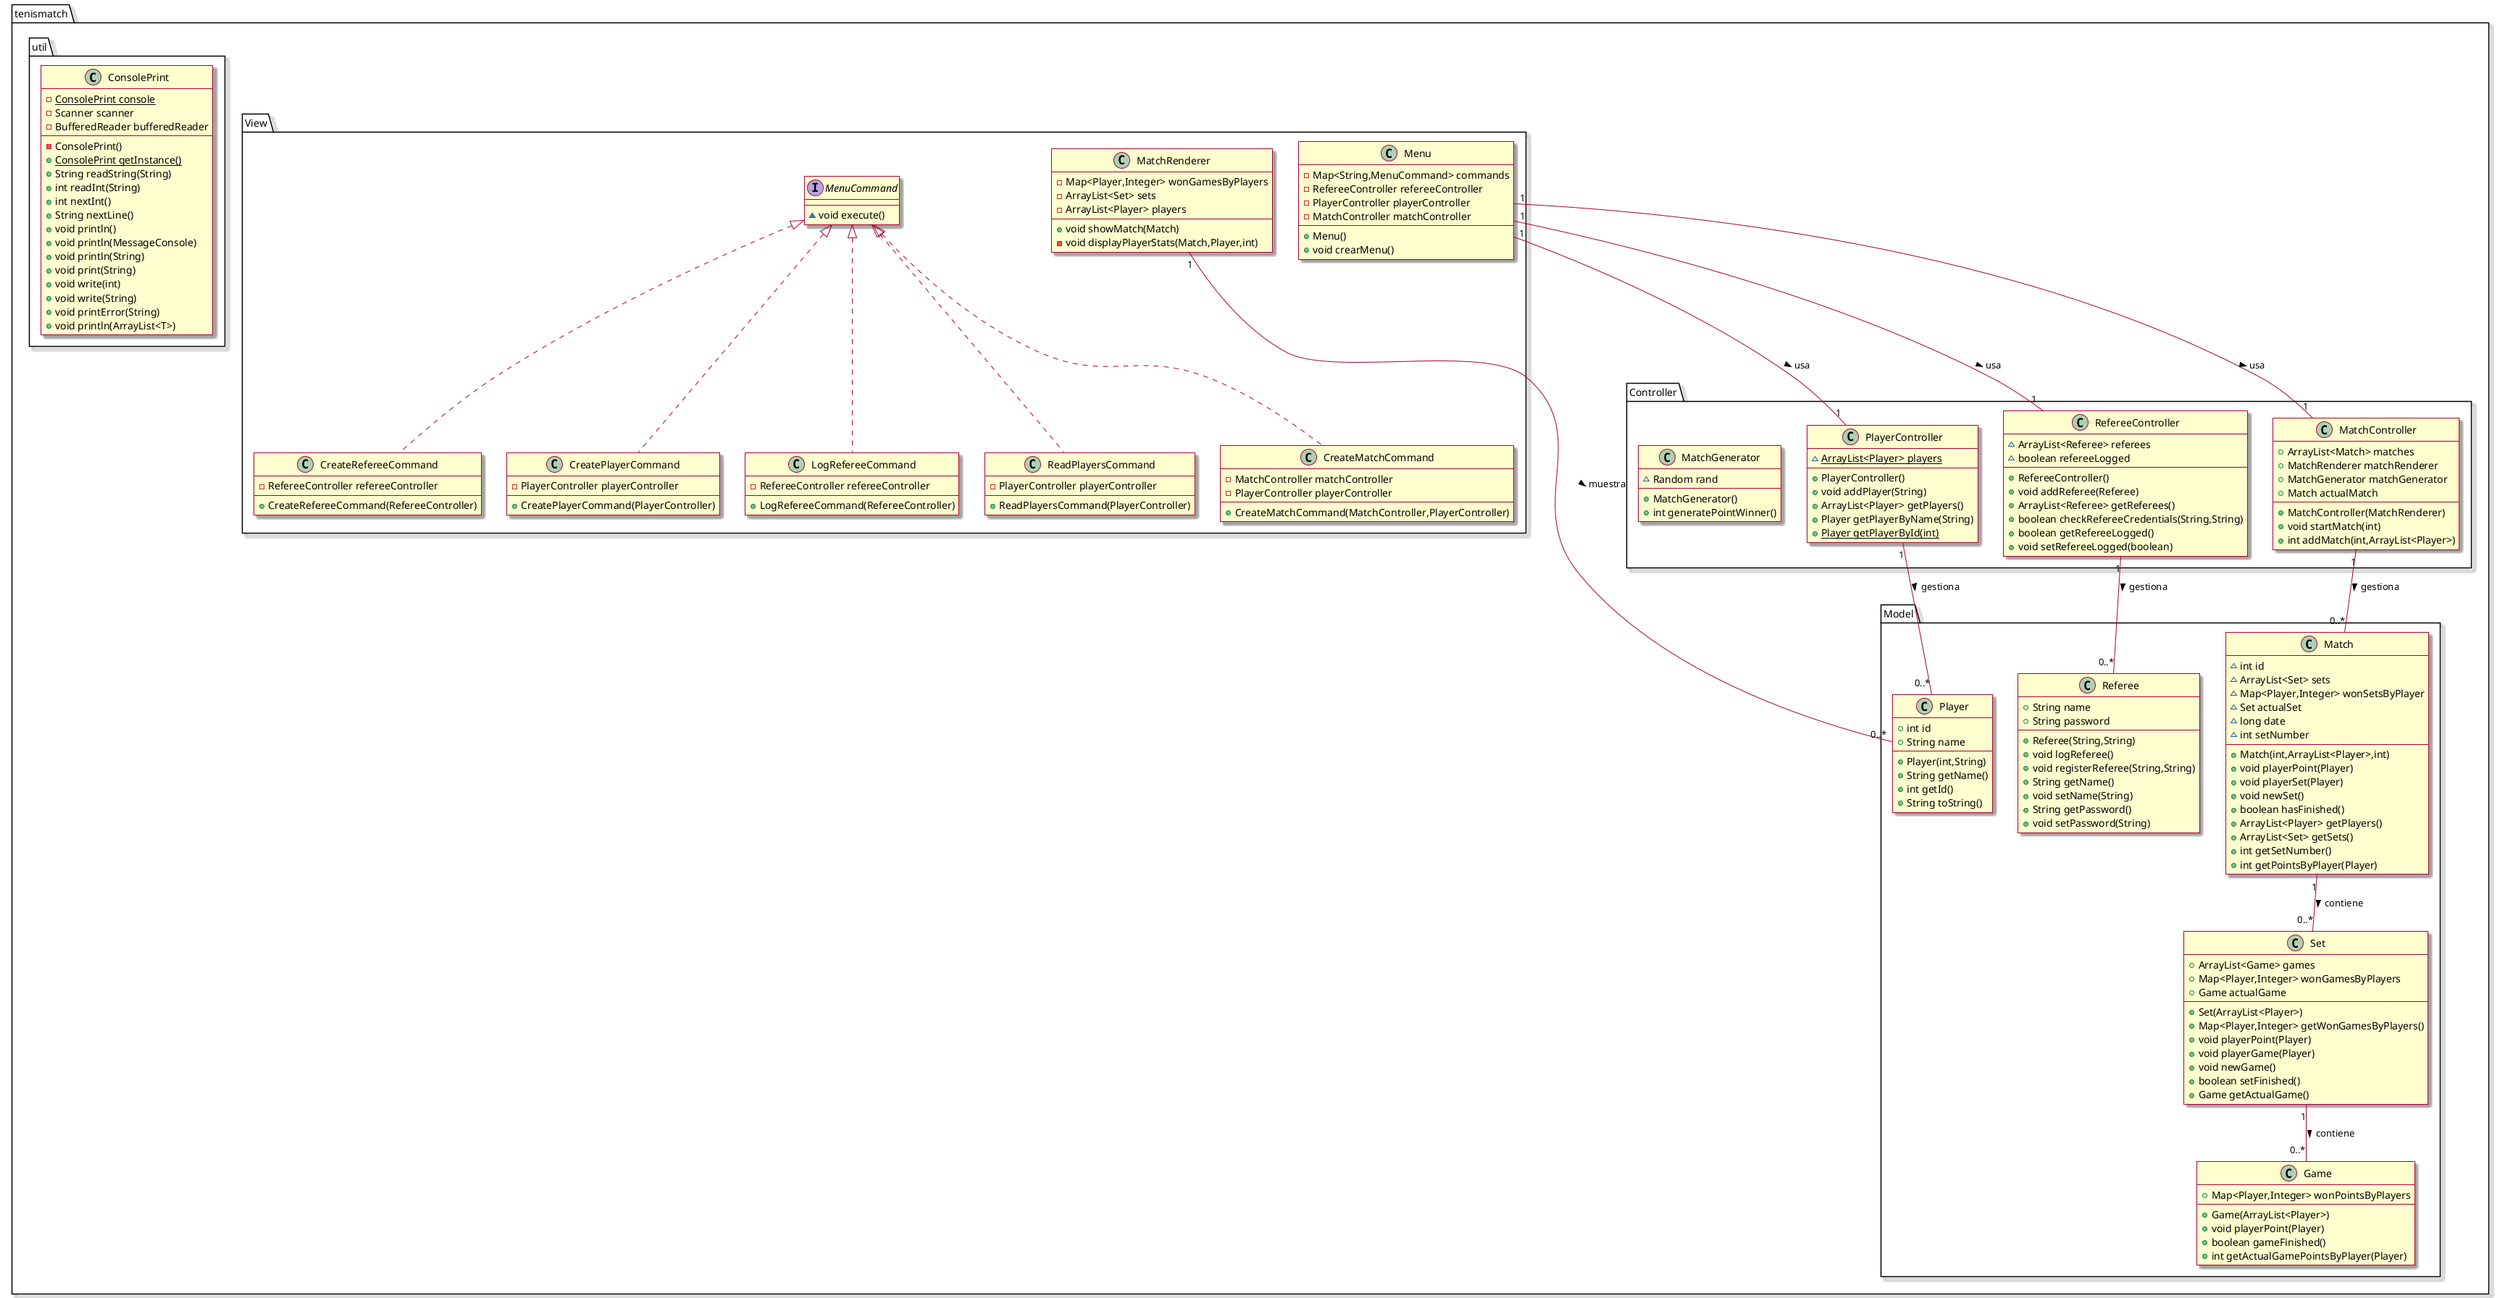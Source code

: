 @startuml
skin rose

class tenismatch.Model.Set {
    + ArrayList<Game> games
    + Map<Player,Integer> wonGamesByPlayers
    + Game actualGame
    + Set(ArrayList<Player>)
    + Map<Player,Integer> getWonGamesByPlayers()
    + void playerPoint(Player)
    + void playerGame(Player)
    + void newGame()
    + boolean setFinished()
    + Game getActualGame()
}

class tenismatch.Controller.RefereeController {
    ~ ArrayList<Referee> referees
    ~ boolean refereeLogged
    + RefereeController()
    + void addReferee(Referee)
    + ArrayList<Referee> getReferees()
    + boolean checkRefereeCredentials(String,String)
    + boolean getRefereeLogged()
    + void setRefereeLogged(boolean)
}

class tenismatch.View.CreatePlayerCommand {
    - PlayerController playerController
    + CreatePlayerCommand(PlayerController)
}

class tenismatch.Model.Player {
    + int id
    + String name
    + Player(int,String)
    + String getName()
    + int getId()
    + String toString()
}

class tenismatch.Controller.PlayerController {
    ~ {static} ArrayList<Player> players
    + PlayerController()
    + void addPlayer(String)
    + ArrayList<Player> getPlayers()
    + Player getPlayerByName(String)
    + {static} Player getPlayerById(int)
}

class tenismatch.View.LogRefereeCommand {
    - RefereeController refereeController
    + LogRefereeCommand(RefereeController)
}

interface tenismatch.View.MenuCommand {
    ~ void execute()
}

class tenismatch.Controller.MatchController {
    + ArrayList<Match> matches
    + MatchRenderer matchRenderer
    + MatchGenerator matchGenerator
    + Match actualMatch
    + MatchController(MatchRenderer)
    + void startMatch(int)
    + int addMatch(int,ArrayList<Player>)
}

class tenismatch.util.ConsolePrint {
    - {static} ConsolePrint console
    - Scanner scanner
    - BufferedReader bufferedReader
    - ConsolePrint()
    + {static} ConsolePrint getInstance()
    + String readString(String)
    + int readInt(String)
    + int nextInt()
    + String nextLine()
    + void println()
    + void println(MessageConsole)
    + void println(String)
    + void print(String)
    + void write(int)
    + void write(String)
    + void printError(String)
    + void println(ArrayList<T>)
}

class tenismatch.View.ReadPlayersCommand {
    - PlayerController playerController
    + ReadPlayersCommand(PlayerController)
}

class tenismatch.View.MatchRenderer {
    - Map<Player,Integer> wonGamesByPlayers
    - ArrayList<Set> sets
    - ArrayList<Player> players
    + void showMatch(Match)
    - void displayPlayerStats(Match,Player,int)
}

class tenismatch.Controller.MatchGenerator {
    ~ Random rand
    + MatchGenerator()
    + int generatePointWinner()
}

class tenismatch.View.CreateMatchCommand {
    - MatchController matchController
    - PlayerController playerController
    + CreateMatchCommand(MatchController,PlayerController)
}

class tenismatch.View.CreateRefereeCommand {
    - RefereeController refereeController
    + CreateRefereeCommand(RefereeController)
}

class tenismatch.Model.Match {
    ~ int id
    ~ ArrayList<Set> sets
    ~ Map<Player,Integer> wonSetsByPlayer
    ~ Set actualSet
    ~ long date
    ~ int setNumber
    + Match(int,ArrayList<Player>,int)
    + void playerPoint(Player)
    + void playerSet(Player)
    + void newSet()
    + boolean hasFinished()
    + ArrayList<Player> getPlayers()
    + ArrayList<Set> getSets()
    + int getSetNumber()
    + int getPointsByPlayer(Player)
}

class tenismatch.Model.Referee {
    + String name
    + String password
    + Referee(String,String)
    + void logReferee()
    + void registerReferee(String,String)
    + String getName()
    + void setName(String)
    + String getPassword()
    + void setPassword(String)
}

class tenismatch.Model.Game {
    + Map<Player,Integer> wonPointsByPlayers
    + Game(ArrayList<Player>)
    + void playerPoint(Player)
    + boolean gameFinished()
    + int getActualGamePointsByPlayer(Player)
}

class tenismatch.View.Menu {
    - Map<String,MenuCommand> commands
    - RefereeController refereeController
    - PlayerController playerController
    - MatchController matchController
    + Menu()
    + void crearMenu()
}

tenismatch.Model.Set "1" -- "0..*" tenismatch.Model.Game : contiene >
tenismatch.Model.Match "1" -- "0..*" tenismatch.Model.Set : contiene >
tenismatch.Controller.MatchController "1" -- "0..*" tenismatch.Model.Match : gestiona >
tenismatch.Controller.PlayerController "1" -- "0..*" tenismatch.Model.Player : gestiona >
tenismatch.Controller.RefereeController "1" -- "0..*" tenismatch.Model.Referee : gestiona >
tenismatch.View.MatchRenderer "1" -- "0..*" tenismatch.Model.Player : muestra >
tenismatch.View.Menu "1" -- "1" tenismatch.Controller.RefereeController : usa >
tenismatch.View.Menu "1" -- "1" tenismatch.Controller.PlayerController : usa >
tenismatch.View.Menu "1" -- "1" tenismatch.Controller.MatchController : usa >

tenismatch.View.MenuCommand <|.. tenismatch.View.CreatePlayerCommand
tenismatch.View.MenuCommand <|.. tenismatch.View.LogRefereeCommand
tenismatch.View.MenuCommand <|.. tenismatch.View.ReadPlayersCommand
tenismatch.View.MenuCommand <|.. tenismatch.View.CreateMatchCommand
tenismatch.View.MenuCommand <|.. tenismatch.View.CreateRefereeCommand

@enduml
